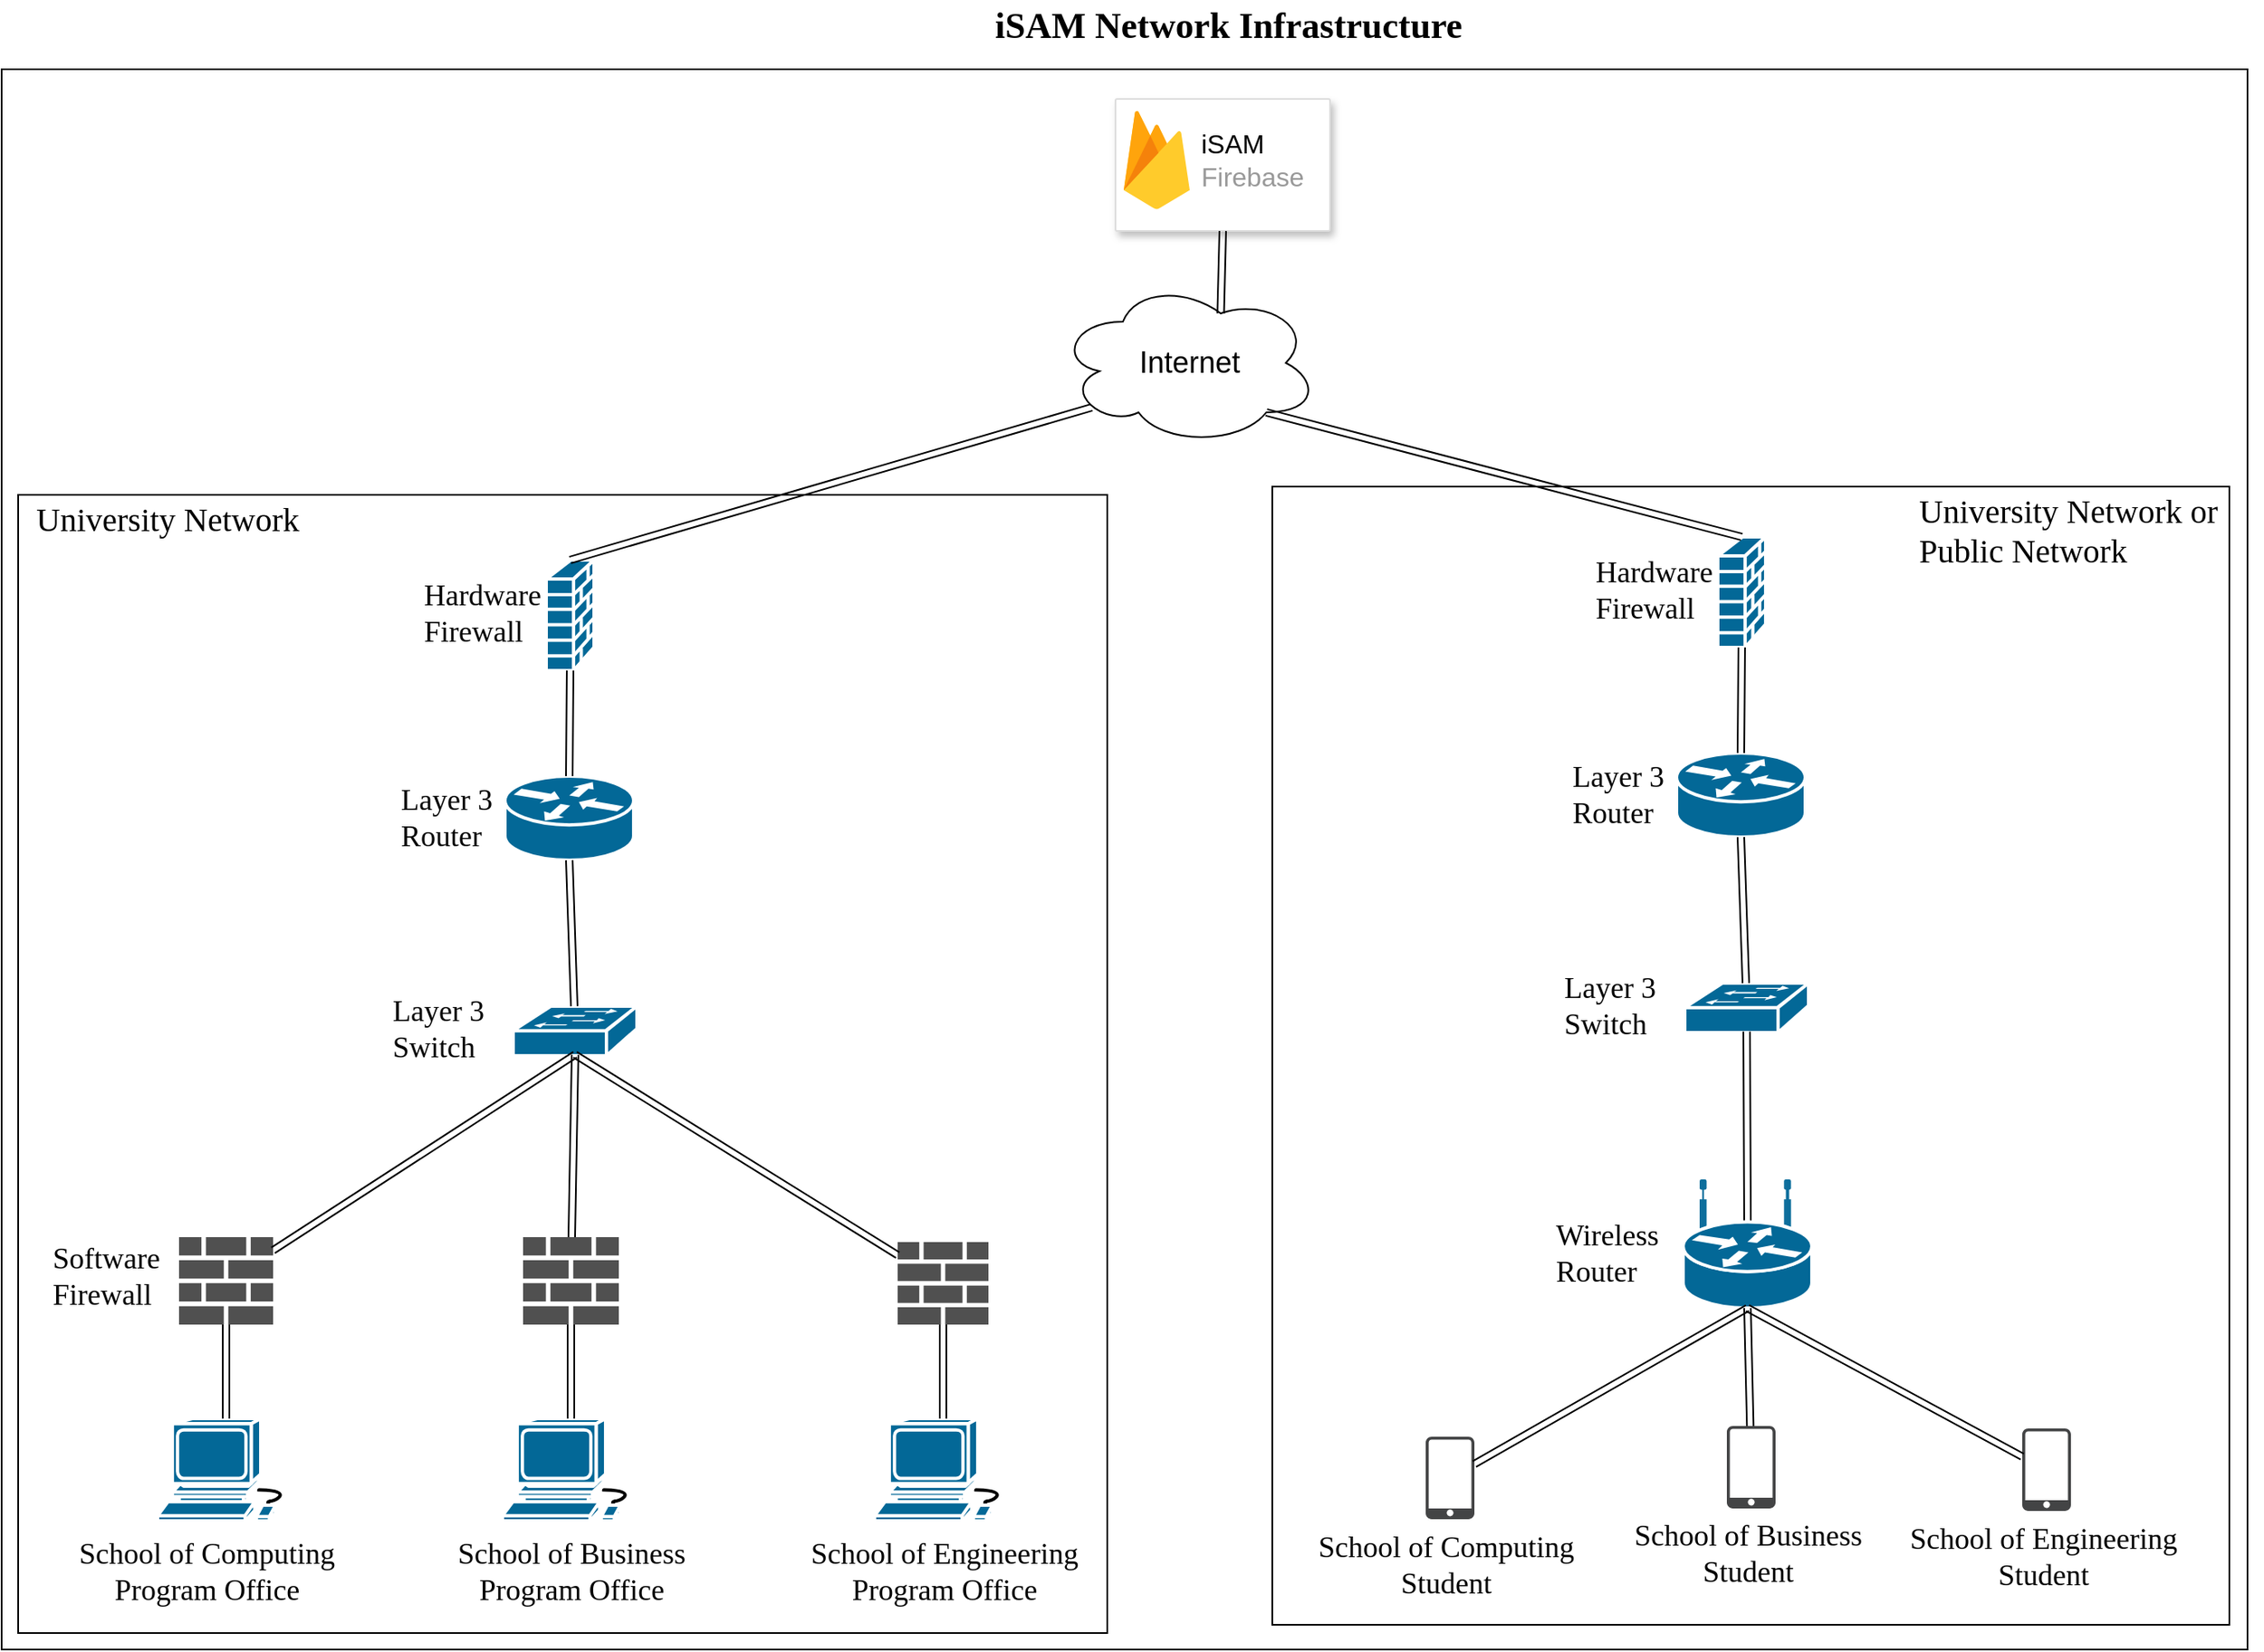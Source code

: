<mxfile version="12.2.2" type="device" pages="1"><diagram id="b5yUX_MIPhLn47_tLVp9" name="Page-1"><mxGraphModel dx="1906" dy="3191" grid="1" gridSize="10" guides="1" tooltips="1" connect="1" arrows="1" fold="1" page="1" pageScale="1" pageWidth="1400" pageHeight="1100" math="0" shadow="0"><root><mxCell id="0"/><mxCell id="1" parent="0"/><mxCell id="J_WS6VmsQNEl2LtCe_x2-2" value="" style="rounded=0;whiteSpace=wrap;html=1;" vertex="1" parent="1"><mxGeometry x="784" y="-1856" width="580" height="690" as="geometry"/></mxCell><mxCell id="J_WS6VmsQNEl2LtCe_x2-1" value="" style="rounded=0;whiteSpace=wrap;html=1;" vertex="1" parent="1"><mxGeometry x="24" y="-1851" width="660" height="690" as="geometry"/></mxCell><mxCell id="8x85CE986IwtB-YoMedF-1" value="iSAM Network Infrastructure" style="text;html=1;resizable=0;points=[];autosize=1;align=left;verticalAlign=top;spacingTop=-4;fontSize=22;fontFamily=Times New Roman;fontStyle=1" parent="1" vertex="1"><mxGeometry x="614" y="-2151" width="280" height="30" as="geometry"/></mxCell><mxCell id="8x85CE986IwtB-YoMedF-2" value="" style="shape=mxgraph.cisco.computers_and_peripherals.workstation;html=1;pointerEvents=1;dashed=0;fillColor=#036897;strokeColor=#ffffff;strokeWidth=2;verticalLabelPosition=bottom;verticalAlign=top;align=center;outlineConnect=0;fontFamily=Times New Roman;fontSize=18;" parent="1" vertex="1"><mxGeometry x="108.5" y="-1291" width="83" height="62" as="geometry"/></mxCell><mxCell id="8x85CE986IwtB-YoMedF-3" value="" style="shape=mxgraph.cisco.computers_and_peripherals.workstation;html=1;pointerEvents=1;dashed=0;fillColor=#036897;strokeColor=#ffffff;strokeWidth=2;verticalLabelPosition=bottom;verticalAlign=top;align=center;outlineConnect=0;fontFamily=Times New Roman;fontSize=18;" parent="1" vertex="1"><mxGeometry x="317.5" y="-1291" width="83" height="62" as="geometry"/></mxCell><mxCell id="8x85CE986IwtB-YoMedF-4" value="" style="shape=mxgraph.cisco.computers_and_peripherals.workstation;html=1;pointerEvents=1;dashed=0;fillColor=#036897;strokeColor=#ffffff;strokeWidth=2;verticalLabelPosition=bottom;verticalAlign=top;align=center;outlineConnect=0;fontFamily=Times New Roman;fontSize=18;" parent="1" vertex="1"><mxGeometry x="543" y="-1291" width="83" height="62" as="geometry"/></mxCell><mxCell id="8x85CE986IwtB-YoMedF-8" value="School of Computing&lt;br&gt;Program Office" style="text;html=1;resizable=0;points=[];autosize=1;align=center;verticalAlign=top;spacingTop=-4;fontSize=18;fontFamily=Times New Roman;" parent="1" vertex="1"><mxGeometry x="53" y="-1222.5" width="170" height="50" as="geometry"/></mxCell><mxCell id="8x85CE986IwtB-YoMedF-9" value="School of Business&lt;br&gt;Program Office" style="text;html=1;resizable=0;points=[];autosize=1;align=center;verticalAlign=top;spacingTop=-4;fontSize=18;fontFamily=Times New Roman;" parent="1" vertex="1"><mxGeometry x="284" y="-1222.5" width="150" height="50" as="geometry"/></mxCell><mxCell id="8x85CE986IwtB-YoMedF-10" value="School of Engineering&lt;br&gt;Program Office" style="text;html=1;resizable=0;points=[];autosize=1;align=center;verticalAlign=top;spacingTop=-4;fontSize=18;fontFamily=Times New Roman;" parent="1" vertex="1"><mxGeometry x="494.5" y="-1222.5" width="180" height="50" as="geometry"/></mxCell><mxCell id="8x85CE986IwtB-YoMedF-11" value="" style="shape=link;html=1;fontFamily=Times New Roman;fontSize=18;exitX=0.5;exitY=0;exitDx=0;exitDy=0;exitPerimeter=0;" parent="1" source="8x85CE986IwtB-YoMedF-2" target="8x85CE986IwtB-YoMedF-12" edge="1"><mxGeometry width="50" height="50" relative="1" as="geometry"><mxPoint x="33" y="-1258.5" as="sourcePoint"/><mxPoint x="151.023" y="-1345.544" as="targetPoint"/></mxGeometry></mxCell><mxCell id="8x85CE986IwtB-YoMedF-12" value="" style="pointerEvents=1;shadow=0;dashed=0;html=1;strokeColor=none;fillColor=#505050;labelPosition=center;verticalLabelPosition=bottom;verticalAlign=top;outlineConnect=0;align=center;shape=mxgraph.office.concepts.firewall;fontFamily=Times New Roman;fontSize=18;" parent="1" vertex="1"><mxGeometry x="121.5" y="-1401" width="57" height="53" as="geometry"/></mxCell><mxCell id="8x85CE986IwtB-YoMedF-13" value="" style="pointerEvents=1;shadow=0;dashed=0;html=1;strokeColor=none;fillColor=#505050;labelPosition=center;verticalLabelPosition=bottom;verticalAlign=top;outlineConnect=0;align=center;shape=mxgraph.office.concepts.firewall;fontFamily=Times New Roman;fontSize=18;" parent="1" vertex="1"><mxGeometry x="330" y="-1401" width="58" height="53" as="geometry"/></mxCell><mxCell id="8x85CE986IwtB-YoMedF-14" value="" style="pointerEvents=1;shadow=0;dashed=0;html=1;strokeColor=none;fillColor=#505050;labelPosition=center;verticalLabelPosition=bottom;verticalAlign=top;outlineConnect=0;align=center;shape=mxgraph.office.concepts.firewall;fontFamily=Times New Roman;fontSize=18;" parent="1" vertex="1"><mxGeometry x="557" y="-1398" width="55" height="50" as="geometry"/></mxCell><mxCell id="8x85CE986IwtB-YoMedF-15" value="" style="shape=link;html=1;fontFamily=Times New Roman;fontSize=18;exitX=0.5;exitY=0;exitDx=0;exitDy=0;exitPerimeter=0;" parent="1" source="8x85CE986IwtB-YoMedF-3" target="8x85CE986IwtB-YoMedF-13" edge="1"><mxGeometry width="50" height="50" relative="1" as="geometry"><mxPoint x="253" y="-1268.5" as="sourcePoint"/><mxPoint x="303" y="-1318.5" as="targetPoint"/></mxGeometry></mxCell><mxCell id="8x85CE986IwtB-YoMedF-16" value="" style="shape=link;html=1;fontFamily=Times New Roman;fontSize=18;exitX=0.5;exitY=0;exitDx=0;exitDy=0;exitPerimeter=0;" parent="1" source="8x85CE986IwtB-YoMedF-4" target="8x85CE986IwtB-YoMedF-14" edge="1"><mxGeometry width="50" height="50" relative="1" as="geometry"><mxPoint x="369" y="-1281" as="sourcePoint"/><mxPoint x="369.0" y="-1348" as="targetPoint"/></mxGeometry></mxCell><mxCell id="8x85CE986IwtB-YoMedF-17" value="Software &lt;br&gt;Firewall" style="text;html=1;resizable=0;points=[];autosize=1;align=left;verticalAlign=top;spacingTop=-4;fontSize=18;fontFamily=Times New Roman;" parent="1" vertex="1"><mxGeometry x="43" y="-1401" width="80" height="50" as="geometry"/></mxCell><mxCell id="8x85CE986IwtB-YoMedF-18" value="" style="shape=mxgraph.cisco.switches.workgroup_switch;html=1;pointerEvents=1;dashed=0;fillColor=#036897;strokeColor=#ffffff;strokeWidth=2;verticalLabelPosition=bottom;verticalAlign=top;align=center;outlineConnect=0;fontFamily=Times New Roman;fontSize=18;" parent="1" vertex="1"><mxGeometry x="324" y="-1541" width="75" height="30" as="geometry"/></mxCell><mxCell id="8x85CE986IwtB-YoMedF-19" value="" style="shape=link;html=1;fontFamily=Times New Roman;fontSize=18;entryX=0.5;entryY=0.98;entryDx=0;entryDy=0;entryPerimeter=0;" parent="1" source="8x85CE986IwtB-YoMedF-12" target="8x85CE986IwtB-YoMedF-18" edge="1"><mxGeometry width="50" height="50" relative="1" as="geometry"><mxPoint x="177" y="-1416.5" as="sourcePoint"/><mxPoint x="227" y="-1466.5" as="targetPoint"/></mxGeometry></mxCell><mxCell id="8x85CE986IwtB-YoMedF-20" value="" style="shape=link;html=1;fontFamily=Times New Roman;fontSize=18;entryX=0.5;entryY=0.98;entryDx=0;entryDy=0;entryPerimeter=0;" parent="1" source="8x85CE986IwtB-YoMedF-13" target="8x85CE986IwtB-YoMedF-18" edge="1"><mxGeometry width="50" height="50" relative="1" as="geometry"><mxPoint x="417" y="-1436.5" as="sourcePoint"/><mxPoint x="347" y="-1506.5" as="targetPoint"/></mxGeometry></mxCell><mxCell id="8x85CE986IwtB-YoMedF-21" value="" style="shape=link;html=1;fontFamily=Times New Roman;fontSize=18;exitX=0.5;exitY=0.98;exitDx=0;exitDy=0;exitPerimeter=0;" parent="1" source="8x85CE986IwtB-YoMedF-18" target="8x85CE986IwtB-YoMedF-14" edge="1"><mxGeometry width="50" height="50" relative="1" as="geometry"><mxPoint x="447" y="-1446.5" as="sourcePoint"/><mxPoint x="497" y="-1496.5" as="targetPoint"/></mxGeometry></mxCell><mxCell id="8x85CE986IwtB-YoMedF-22" value="" style="shape=mxgraph.cisco.routers.router;html=1;pointerEvents=1;dashed=0;fillColor=#036897;strokeColor=#ffffff;strokeWidth=2;verticalLabelPosition=bottom;verticalAlign=top;align=center;outlineConnect=0;fontFamily=Times New Roman;fontSize=18;" parent="1" vertex="1"><mxGeometry x="319" y="-1680.5" width="78" height="51" as="geometry"/></mxCell><mxCell id="8x85CE986IwtB-YoMedF-23" value="" style="shape=link;html=1;fontFamily=Times New Roman;fontSize=18;entryX=0.5;entryY=1;entryDx=0;entryDy=0;entryPerimeter=0;" parent="1" source="8x85CE986IwtB-YoMedF-18" target="8x85CE986IwtB-YoMedF-22" edge="1"><mxGeometry width="50" height="50" relative="1" as="geometry"><mxPoint x="55" y="-1647" as="sourcePoint"/><mxPoint x="105" y="-1697" as="targetPoint"/></mxGeometry></mxCell><mxCell id="8x85CE986IwtB-YoMedF-24" value="" style="shape=mxgraph.cisco.security.firewall;html=1;dashed=0;fillColor=#036897;strokeColor=#ffffff;strokeWidth=2;verticalLabelPosition=bottom;verticalAlign=top;fontFamily=Times New Roman;fontSize=18;align=center;" parent="1" vertex="1"><mxGeometry x="344" y="-1811.5" width="29" height="67" as="geometry"/></mxCell><mxCell id="8x85CE986IwtB-YoMedF-35" value="Hardware&amp;nbsp;&lt;br&gt;Firewall" style="text;html=1;resizable=0;points=[];autosize=1;align=left;verticalAlign=top;spacingTop=-4;fontSize=18;fontFamily=Times New Roman;" parent="1" vertex="1"><mxGeometry x="268" y="-1803" width="90" height="50" as="geometry"/></mxCell><mxCell id="8x85CE986IwtB-YoMedF-36" value="Layer 3&amp;nbsp;&lt;br&gt;Switch" style="text;html=1;resizable=0;points=[];autosize=1;align=left;verticalAlign=top;spacingTop=-4;fontSize=18;fontFamily=Times New Roman;" parent="1" vertex="1"><mxGeometry x="249" y="-1551" width="80" height="50" as="geometry"/></mxCell><mxCell id="8x85CE986IwtB-YoMedF-37" value="Layer 3 &lt;br&gt;Router" style="text;html=1;resizable=0;points=[];autosize=1;align=left;verticalAlign=top;spacingTop=-4;fontSize=18;fontFamily=Times New Roman;" parent="1" vertex="1"><mxGeometry x="254" y="-1679.5" width="70" height="50" as="geometry"/></mxCell><mxCell id="8x85CE986IwtB-YoMedF-41" value="" style="rounded=0;whiteSpace=wrap;html=1;fillColor=none;fontFamily=Times New Roman;fontSize=18;align=center;" parent="1" vertex="1"><mxGeometry x="14" y="-2109" width="1361" height="958" as="geometry"/></mxCell><mxCell id="8x85CE986IwtB-YoMedF-42" value="" style="shape=link;html=1;fontFamily=Times New Roman;fontSize=18;exitX=0.5;exitY=0;exitDx=0;exitDy=0;exitPerimeter=0;entryX=0.5;entryY=1;entryDx=0;entryDy=0;entryPerimeter=0;" parent="1" source="8x85CE986IwtB-YoMedF-22" target="8x85CE986IwtB-YoMedF-24" edge="1"><mxGeometry width="50" height="50" relative="1" as="geometry"><mxPoint x="255" y="-1641" as="sourcePoint"/><mxPoint x="305" y="-1691" as="targetPoint"/></mxGeometry></mxCell><mxCell id="8x85CE986IwtB-YoMedF-45" value="" style="ellipse;shape=cloud;whiteSpace=wrap;html=1;rounded=0;shadow=0;comic=0;strokeWidth=1;fontFamily=Verdana;fontSize=12;" parent="1" vertex="1"><mxGeometry x="654" y="-1981" width="158" height="100" as="geometry"/></mxCell><mxCell id="8x85CE986IwtB-YoMedF-46" value="" style="shape=link;html=1;fontFamily=Times New Roman;fontSize=22;exitX=0.5;exitY=0;exitDx=0;exitDy=0;exitPerimeter=0;entryX=0.13;entryY=0.77;entryDx=0;entryDy=0;entryPerimeter=0;" parent="1" source="8x85CE986IwtB-YoMedF-24" target="8x85CE986IwtB-YoMedF-45" edge="1"><mxGeometry width="50" height="50" relative="1" as="geometry"><mxPoint x="335" y="-1811" as="sourcePoint"/><mxPoint x="385" y="-1861" as="targetPoint"/></mxGeometry></mxCell><mxCell id="8x85CE986IwtB-YoMedF-47" value="" style="strokeColor=#dddddd;fillColor=#ffffff;shadow=1;strokeWidth=1;rounded=1;absoluteArcSize=1;arcSize=2;" parent="1" vertex="1"><mxGeometry x="689" y="-2091" width="130" height="80" as="geometry"/></mxCell><mxCell id="8x85CE986IwtB-YoMedF-48" value="&lt;font style=&quot;font-size: 16px&quot;&gt;&lt;font color=&quot;#000000&quot; style=&quot;font-size: 16px&quot;&gt;iSAM&lt;/font&gt;&lt;br&gt;Firebase&lt;/font&gt;" style="dashed=0;connectable=0;html=1;fillColor=#5184F3;strokeColor=none;shape=mxgraph.gcp2.firebase;part=1;labelPosition=right;verticalLabelPosition=middle;align=left;verticalAlign=middle;spacingLeft=5;fontColor=#999999;fontSize=12;" parent="8x85CE986IwtB-YoMedF-47" vertex="1"><mxGeometry width="40" height="60" relative="1" as="geometry"><mxPoint x="5" y="7" as="offset"/></mxGeometry></mxCell><mxCell id="8x85CE986IwtB-YoMedF-49" value="Internet" style="text;html=1;strokeColor=none;fillColor=none;align=center;verticalAlign=middle;whiteSpace=wrap;rounded=0;fontSize=18;" parent="1" vertex="1"><mxGeometry x="714" y="-1941" width="40" height="20" as="geometry"/></mxCell><mxCell id="8x85CE986IwtB-YoMedF-64" value="School of Business&lt;br&gt;Student" style="text;html=1;resizable=0;points=[];autosize=1;align=center;verticalAlign=top;spacingTop=-4;fontSize=18;fontFamily=Times New Roman;" parent="1" vertex="1"><mxGeometry x="996.5" y="-1233" width="150" height="50" as="geometry"/></mxCell><mxCell id="8x85CE986IwtB-YoMedF-67" value="" style="shape=mxgraph.cisco.switches.workgroup_switch;html=1;pointerEvents=1;dashed=0;fillColor=#036897;strokeColor=#ffffff;strokeWidth=2;verticalLabelPosition=bottom;verticalAlign=top;align=center;outlineConnect=0;fontFamily=Times New Roman;fontSize=18;" parent="1" vertex="1"><mxGeometry x="1034" y="-1555" width="75" height="30" as="geometry"/></mxCell><mxCell id="8x85CE986IwtB-YoMedF-69" value="" style="shape=link;html=1;fontFamily=Times New Roman;fontSize=18;entryX=0.5;entryY=0.98;entryDx=0;entryDy=0;entryPerimeter=0;exitX=0.5;exitY=0.32;exitDx=0;exitDy=0;exitPerimeter=0;" parent="1" source="8x85CE986IwtB-YoMedF-83" target="8x85CE986IwtB-YoMedF-67" edge="1"><mxGeometry width="50" height="50" relative="1" as="geometry"><mxPoint x="1069.483" y="-1415" as="sourcePoint"/><mxPoint x="1057" y="-1520.5" as="targetPoint"/></mxGeometry></mxCell><mxCell id="8x85CE986IwtB-YoMedF-70" value="" style="shape=mxgraph.cisco.routers.router;html=1;pointerEvents=1;dashed=0;fillColor=#036897;strokeColor=#ffffff;strokeWidth=2;verticalLabelPosition=bottom;verticalAlign=top;align=center;outlineConnect=0;fontFamily=Times New Roman;fontSize=18;" parent="1" vertex="1"><mxGeometry x="1029" y="-1694.5" width="78" height="51" as="geometry"/></mxCell><mxCell id="8x85CE986IwtB-YoMedF-71" value="" style="shape=link;html=1;fontFamily=Times New Roman;fontSize=18;entryX=0.5;entryY=1;entryDx=0;entryDy=0;entryPerimeter=0;" parent="1" source="8x85CE986IwtB-YoMedF-67" target="8x85CE986IwtB-YoMedF-70" edge="1"><mxGeometry width="50" height="50" relative="1" as="geometry"><mxPoint x="765" y="-1661" as="sourcePoint"/><mxPoint x="815" y="-1711" as="targetPoint"/></mxGeometry></mxCell><mxCell id="8x85CE986IwtB-YoMedF-72" value="" style="shape=mxgraph.cisco.security.firewall;html=1;dashed=0;fillColor=#036897;strokeColor=#ffffff;strokeWidth=2;verticalLabelPosition=bottom;verticalAlign=top;fontFamily=Times New Roman;fontSize=18;align=center;" parent="1" vertex="1"><mxGeometry x="1054" y="-1825.5" width="29" height="67" as="geometry"/></mxCell><mxCell id="8x85CE986IwtB-YoMedF-73" value="Hardware&amp;nbsp;&lt;br&gt;Firewall" style="text;html=1;resizable=0;points=[];autosize=1;align=left;verticalAlign=top;spacingTop=-4;fontSize=18;fontFamily=Times New Roman;" parent="1" vertex="1"><mxGeometry x="978" y="-1817" width="90" height="50" as="geometry"/></mxCell><mxCell id="8x85CE986IwtB-YoMedF-74" value="Layer 3&amp;nbsp;&lt;br&gt;Switch" style="text;html=1;resizable=0;points=[];autosize=1;align=left;verticalAlign=top;spacingTop=-4;fontSize=18;fontFamily=Times New Roman;" parent="1" vertex="1"><mxGeometry x="959" y="-1565" width="80" height="50" as="geometry"/></mxCell><mxCell id="8x85CE986IwtB-YoMedF-75" value="Layer 3 &lt;br&gt;Router" style="text;html=1;resizable=0;points=[];autosize=1;align=left;verticalAlign=top;spacingTop=-4;fontSize=18;fontFamily=Times New Roman;" parent="1" vertex="1"><mxGeometry x="964" y="-1693.5" width="70" height="50" as="geometry"/></mxCell><mxCell id="8x85CE986IwtB-YoMedF-76" value="" style="shape=link;html=1;fontFamily=Times New Roman;fontSize=18;exitX=0.5;exitY=0;exitDx=0;exitDy=0;exitPerimeter=0;entryX=0.5;entryY=1;entryDx=0;entryDy=0;entryPerimeter=0;" parent="1" source="8x85CE986IwtB-YoMedF-70" target="8x85CE986IwtB-YoMedF-72" edge="1"><mxGeometry width="50" height="50" relative="1" as="geometry"><mxPoint x="965" y="-1655" as="sourcePoint"/><mxPoint x="1015" y="-1705" as="targetPoint"/></mxGeometry></mxCell><mxCell id="8x85CE986IwtB-YoMedF-77" value="" style="shape=link;html=1;fontFamily=Times New Roman;fontSize=22;exitX=0.5;exitY=0;exitDx=0;exitDy=0;exitPerimeter=0;entryX=0.8;entryY=0.8;entryDx=0;entryDy=0;entryPerimeter=0;" parent="1" source="8x85CE986IwtB-YoMedF-72" target="8x85CE986IwtB-YoMedF-45" edge="1"><mxGeometry width="50" height="50" relative="1" as="geometry"><mxPoint x="997.5" y="-1821" as="sourcePoint"/><mxPoint x="1022.4" y="-1860" as="targetPoint"/></mxGeometry></mxCell><mxCell id="8x85CE986IwtB-YoMedF-82" value="" style="pointerEvents=1;shadow=0;dashed=0;html=1;strokeColor=none;fillColor=#434445;aspect=fixed;labelPosition=center;verticalLabelPosition=bottom;verticalAlign=top;align=center;outlineConnect=0;shape=mxgraph.vvd.phone;" parent="1" vertex="1"><mxGeometry x="1059.5" y="-1286.5" width="29.5" height="50" as="geometry"/></mxCell><mxCell id="8x85CE986IwtB-YoMedF-83" value="" style="shape=mxgraph.cisco.routers.wireless_router;html=1;dashed=0;fillColor=#036897;strokeColor=#ffffff;strokeWidth=2;verticalLabelPosition=bottom;verticalAlign=top" parent="1" vertex="1"><mxGeometry x="1033" y="-1435" width="78" height="77" as="geometry"/></mxCell><mxCell id="8x85CE986IwtB-YoMedF-84" value="Wireless &lt;br&gt;Router" style="text;html=1;resizable=0;points=[];autosize=1;align=left;verticalAlign=top;spacingTop=-4;fontSize=18;fontFamily=Times New Roman;" parent="1" vertex="1"><mxGeometry x="954" y="-1415" width="80" height="50" as="geometry"/></mxCell><mxCell id="8x85CE986IwtB-YoMedF-85" value="" style="shape=link;html=1;entryX=0.5;entryY=1;entryDx=0;entryDy=0;entryPerimeter=0;" parent="1" source="8x85CE986IwtB-YoMedF-82" target="8x85CE986IwtB-YoMedF-83" edge="1"><mxGeometry width="50" height="50" relative="1" as="geometry"><mxPoint x="995.5" y="-1265" as="sourcePoint"/><mxPoint x="1045.5" y="-1315" as="targetPoint"/></mxGeometry></mxCell><mxCell id="8x85CE986IwtB-YoMedF-86" value="School of Engineering&lt;br&gt;Student" style="text;html=1;resizable=0;points=[];autosize=1;align=center;verticalAlign=top;spacingTop=-4;fontSize=18;fontFamily=Times New Roman;" parent="1" vertex="1"><mxGeometry x="1160.5" y="-1231.5" width="180" height="50" as="geometry"/></mxCell><mxCell id="8x85CE986IwtB-YoMedF-87" value="" style="pointerEvents=1;shadow=0;dashed=0;html=1;strokeColor=none;fillColor=#434445;aspect=fixed;labelPosition=center;verticalLabelPosition=bottom;verticalAlign=top;align=center;outlineConnect=0;shape=mxgraph.vvd.phone;" parent="1" vertex="1"><mxGeometry x="1238.5" y="-1285" width="29.5" height="50" as="geometry"/></mxCell><mxCell id="8x85CE986IwtB-YoMedF-88" value="School of Computing&lt;br&gt;Student&lt;br&gt;" style="text;html=1;resizable=0;points=[];autosize=1;align=center;verticalAlign=top;spacingTop=-4;fontSize=18;fontFamily=Times New Roman;" parent="1" vertex="1"><mxGeometry x="804" y="-1226.5" width="170" height="50" as="geometry"/></mxCell><mxCell id="8x85CE986IwtB-YoMedF-89" value="" style="pointerEvents=1;shadow=0;dashed=0;html=1;strokeColor=none;fillColor=#434445;aspect=fixed;labelPosition=center;verticalLabelPosition=bottom;verticalAlign=top;align=center;outlineConnect=0;shape=mxgraph.vvd.phone;" parent="1" vertex="1"><mxGeometry x="877" y="-1280" width="29.5" height="50" as="geometry"/></mxCell><mxCell id="8x85CE986IwtB-YoMedF-90" value="" style="shape=link;html=1;entryX=0.5;entryY=1;entryDx=0;entryDy=0;entryPerimeter=0;" parent="1" source="8x85CE986IwtB-YoMedF-89" target="8x85CE986IwtB-YoMedF-83" edge="1"><mxGeometry width="50" height="50" relative="1" as="geometry"><mxPoint x="1035.5" y="-1295" as="sourcePoint"/><mxPoint x="1085.5" y="-1345" as="targetPoint"/></mxGeometry></mxCell><mxCell id="8x85CE986IwtB-YoMedF-91" value="" style="shape=link;html=1;entryX=0.5;entryY=1;entryDx=0;entryDy=0;entryPerimeter=0;" parent="1" source="8x85CE986IwtB-YoMedF-87" target="8x85CE986IwtB-YoMedF-83" edge="1"><mxGeometry width="50" height="50" relative="1" as="geometry"><mxPoint x="725.5" y="-1335" as="sourcePoint"/><mxPoint x="775.5" y="-1385" as="targetPoint"/></mxGeometry></mxCell><mxCell id="J_WS6VmsQNEl2LtCe_x2-3" value="University Network" style="text;html=1;resizable=0;points=[];autosize=1;align=left;verticalAlign=top;spacingTop=-4;fontSize=20;fontFamily=Times New Roman;fontStyle=0" vertex="1" parent="1"><mxGeometry x="33" y="-1851" width="190" height="30" as="geometry"/></mxCell><mxCell id="J_WS6VmsQNEl2LtCe_x2-4" value="University Network or &lt;br style=&quot;font-size: 20px;&quot;&gt;Public Network" style="text;html=1;resizable=0;points=[];autosize=1;align=left;verticalAlign=top;spacingTop=-4;fontSize=20;fontFamily=Times New Roman;fontStyle=0" vertex="1" parent="1"><mxGeometry x="1174" y="-1856" width="210" height="50" as="geometry"/></mxCell><mxCell id="J_WS6VmsQNEl2LtCe_x2-5" value="" style="shape=link;html=1;fontFamily=Times New Roman;fontSize=22;entryX=0.5;entryY=1;entryDx=0;entryDy=0;exitX=0.625;exitY=0.2;exitDx=0;exitDy=0;exitPerimeter=0;" edge="1" parent="1" source="8x85CE986IwtB-YoMedF-45" target="8x85CE986IwtB-YoMedF-47"><mxGeometry width="50" height="50" relative="1" as="geometry"><mxPoint x="368.5" y="-1801.5" as="sourcePoint"/><mxPoint x="684.54" y="-1894" as="targetPoint"/></mxGeometry></mxCell></root></mxGraphModel></diagram></mxfile>